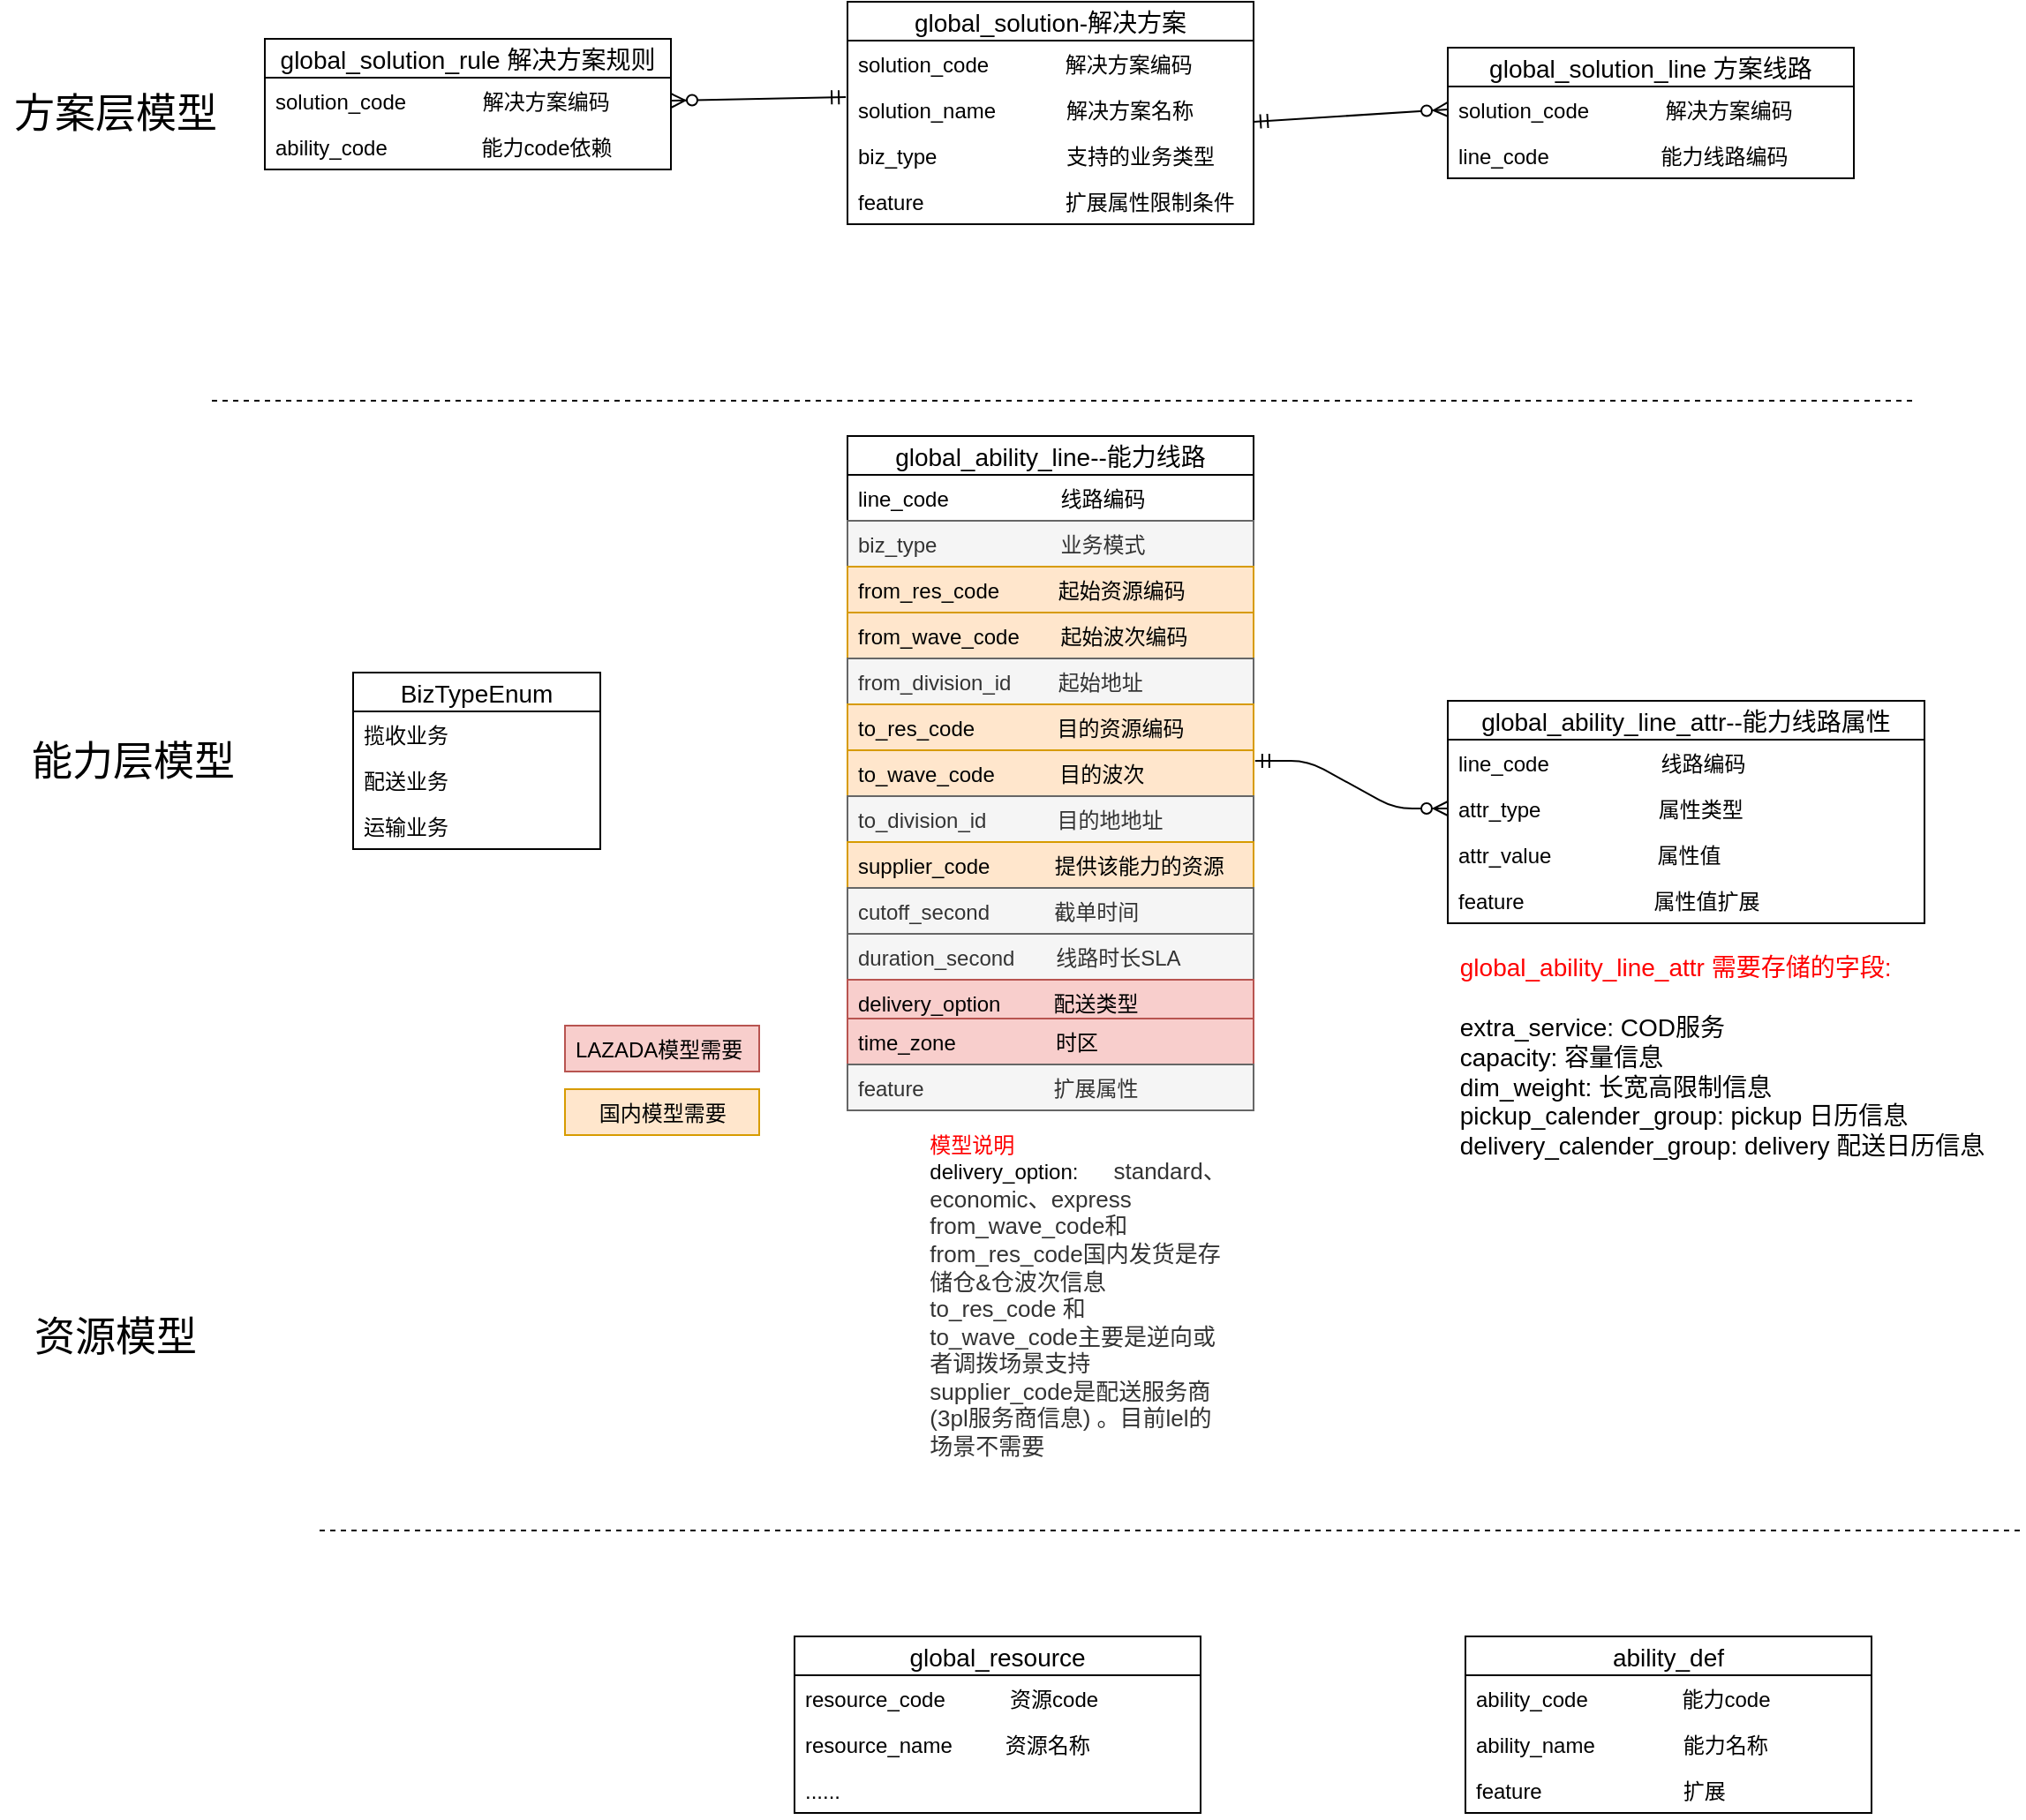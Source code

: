 <mxfile version="12.5.1" type="github">
  <diagram id="C5RBs43oDa-KdzZeNtuy" name="Page-1">
    <mxGraphModel dx="1753" dy="1740" grid="1" gridSize="10" guides="1" tooltips="1" connect="1" arrows="1" fold="1" page="1" pageScale="1" pageWidth="827" pageHeight="1169" math="0" shadow="0">
      <root>
        <mxCell id="WIyWlLk6GJQsqaUBKTNV-0"/>
        <mxCell id="WIyWlLk6GJQsqaUBKTNV-1" parent="WIyWlLk6GJQsqaUBKTNV-0"/>
        <mxCell id="9fP7N4kS7fGpAyiYnjO7-0" value="global_ability_line--能力线路" style="swimlane;fontStyle=0;childLayout=stackLayout;horizontal=1;startSize=22;horizontalStack=0;resizeParent=1;resizeParentMax=0;resizeLast=0;collapsible=1;marginBottom=0;swimlaneFillColor=#ffffff;align=center;fontSize=14;" parent="WIyWlLk6GJQsqaUBKTNV-1" vertex="1">
          <mxGeometry x="230" y="60" width="230" height="334" as="geometry"/>
        </mxCell>
        <mxCell id="9fP7N4kS7fGpAyiYnjO7-1" value="line_code                   线路编码" style="text;spacingLeft=4;spacingRight=4;overflow=hidden;rotatable=0;points=[[0,0.5],[1,0.5]];portConstraint=eastwest;fontSize=12;" parent="9fP7N4kS7fGpAyiYnjO7-0" vertex="1">
          <mxGeometry y="22" width="230" height="26" as="geometry"/>
        </mxCell>
        <mxCell id="9fP7N4kS7fGpAyiYnjO7-6" value="biz_type                     业务模式" style="text;spacingLeft=4;spacingRight=4;overflow=hidden;rotatable=0;points=[[0,0.5],[1,0.5]];portConstraint=eastwest;fontSize=12;perimeterSpacing=1;fillColor=#f5f5f5;strokeColor=#666666;fontColor=#333333;" parent="9fP7N4kS7fGpAyiYnjO7-0" vertex="1">
          <mxGeometry y="48" width="230" height="26" as="geometry"/>
        </mxCell>
        <mxCell id="9fP7N4kS7fGpAyiYnjO7-2" value="from_res_code          起始资源编码" style="text;spacingLeft=4;spacingRight=4;overflow=hidden;rotatable=0;points=[[0,0.5],[1,0.5]];portConstraint=eastwest;fontSize=12;fillColor=#ffe6cc;strokeColor=#d79b00;" parent="9fP7N4kS7fGpAyiYnjO7-0" vertex="1">
          <mxGeometry y="74" width="230" height="26" as="geometry"/>
        </mxCell>
        <mxCell id="9fP7N4kS7fGpAyiYnjO7-3" value="from_wave_code       起始波次编码" style="text;strokeColor=#d79b00;fillColor=#ffe6cc;spacingLeft=4;spacingRight=4;overflow=hidden;rotatable=0;points=[[0,0.5],[1,0.5]];portConstraint=eastwest;fontSize=12;" parent="9fP7N4kS7fGpAyiYnjO7-0" vertex="1">
          <mxGeometry y="100" width="230" height="26" as="geometry"/>
        </mxCell>
        <mxCell id="9fP7N4kS7fGpAyiYnjO7-4" value="from_division_id        起始地址" style="text;strokeColor=#666666;fillColor=#f5f5f5;spacingLeft=4;spacingRight=4;overflow=hidden;rotatable=0;points=[[0,0.5],[1,0.5]];portConstraint=eastwest;fontSize=12;fontColor=#333333;" parent="9fP7N4kS7fGpAyiYnjO7-0" vertex="1">
          <mxGeometry y="126" width="230" height="26" as="geometry"/>
        </mxCell>
        <mxCell id="9fP7N4kS7fGpAyiYnjO7-5" value="to_res_code              目的资源编码" style="text;strokeColor=#d79b00;fillColor=#ffe6cc;spacingLeft=4;spacingRight=4;overflow=hidden;rotatable=0;points=[[0,0.5],[1,0.5]];portConstraint=eastwest;fontSize=12;" parent="9fP7N4kS7fGpAyiYnjO7-0" vertex="1">
          <mxGeometry y="152" width="230" height="26" as="geometry"/>
        </mxCell>
        <mxCell id="9fP7N4kS7fGpAyiYnjO7-7" value="to_wave_code           目的波次" style="text;strokeColor=#d79b00;fillColor=#ffe6cc;spacingLeft=4;spacingRight=4;overflow=hidden;rotatable=0;points=[[0,0.5],[1,0.5]];portConstraint=eastwest;fontSize=12;" parent="9fP7N4kS7fGpAyiYnjO7-0" vertex="1">
          <mxGeometry y="178" width="230" height="26" as="geometry"/>
        </mxCell>
        <mxCell id="9fP7N4kS7fGpAyiYnjO7-8" value="to_division_id            目的地地址" style="text;strokeColor=#666666;fillColor=#f5f5f5;spacingLeft=4;spacingRight=4;overflow=hidden;rotatable=0;points=[[0,0.5],[1,0.5]];portConstraint=eastwest;fontSize=12;fontColor=#333333;" parent="9fP7N4kS7fGpAyiYnjO7-0" vertex="1">
          <mxGeometry y="204" width="230" height="26" as="geometry"/>
        </mxCell>
        <mxCell id="9fP7N4kS7fGpAyiYnjO7-10" value="supplier_code           提供该能力的资源" style="text;strokeColor=#d79b00;fillColor=#ffe6cc;spacingLeft=4;spacingRight=4;overflow=hidden;rotatable=0;points=[[0,0.5],[1,0.5]];portConstraint=eastwest;fontSize=12;" parent="9fP7N4kS7fGpAyiYnjO7-0" vertex="1">
          <mxGeometry y="230" width="230" height="26" as="geometry"/>
        </mxCell>
        <mxCell id="9fP7N4kS7fGpAyiYnjO7-9" value="cutoff_second           截单时间" style="text;strokeColor=#666666;fillColor=#f5f5f5;spacingLeft=4;spacingRight=4;overflow=hidden;rotatable=0;points=[[0,0.5],[1,0.5]];portConstraint=eastwest;fontSize=12;fontColor=#333333;" parent="9fP7N4kS7fGpAyiYnjO7-0" vertex="1">
          <mxGeometry y="256" width="230" height="26" as="geometry"/>
        </mxCell>
        <mxCell id="9fP7N4kS7fGpAyiYnjO7-11" value="duration_second       线路时长SLA" style="text;strokeColor=#666666;fillColor=#f5f5f5;spacingLeft=4;spacingRight=4;overflow=hidden;rotatable=0;points=[[0,0.5],[1,0.5]];portConstraint=eastwest;fontSize=12;fontColor=#333333;" parent="9fP7N4kS7fGpAyiYnjO7-0" vertex="1">
          <mxGeometry y="282" width="230" height="26" as="geometry"/>
        </mxCell>
        <mxCell id="ztJhW-txVgWMC0Fm-MHa-3" value="delivery_option         配送类型" style="text;strokeColor=#b85450;fillColor=#f8cecc;spacingLeft=4;spacingRight=4;overflow=hidden;rotatable=0;points=[[0,0.5],[1,0.5]];portConstraint=eastwest;fontSize=12;" vertex="1" parent="9fP7N4kS7fGpAyiYnjO7-0">
          <mxGeometry y="308" width="230" height="26" as="geometry"/>
        </mxCell>
        <mxCell id="9fP7N4kS7fGpAyiYnjO7-12" value="global_ability_line_attr--能力线路属性" style="swimlane;fontStyle=0;childLayout=stackLayout;horizontal=1;startSize=22;fillColor=none;horizontalStack=0;resizeParent=1;resizeParentMax=0;resizeLast=0;collapsible=1;marginBottom=0;swimlaneFillColor=#ffffff;align=center;fontSize=14;" parent="WIyWlLk6GJQsqaUBKTNV-1" vertex="1">
          <mxGeometry x="570" y="210" width="270" height="126" as="geometry"/>
        </mxCell>
        <mxCell id="9fP7N4kS7fGpAyiYnjO7-13" value="line_code                   线路编码" style="text;strokeColor=none;fillColor=none;spacingLeft=4;spacingRight=4;overflow=hidden;rotatable=0;points=[[0,0.5],[1,0.5]];portConstraint=eastwest;fontSize=12;" parent="9fP7N4kS7fGpAyiYnjO7-12" vertex="1">
          <mxGeometry y="22" width="270" height="26" as="geometry"/>
        </mxCell>
        <mxCell id="9fP7N4kS7fGpAyiYnjO7-14" value="attr_type                    属性类型" style="text;strokeColor=none;fillColor=none;spacingLeft=4;spacingRight=4;overflow=hidden;rotatable=0;points=[[0,0.5],[1,0.5]];portConstraint=eastwest;fontSize=12;" parent="9fP7N4kS7fGpAyiYnjO7-12" vertex="1">
          <mxGeometry y="48" width="270" height="26" as="geometry"/>
        </mxCell>
        <mxCell id="ztJhW-txVgWMC0Fm-MHa-0" value="attr_value                  属性值" style="text;strokeColor=none;fillColor=none;spacingLeft=4;spacingRight=4;overflow=hidden;rotatable=0;points=[[0,0.5],[1,0.5]];portConstraint=eastwest;fontSize=12;" vertex="1" parent="9fP7N4kS7fGpAyiYnjO7-12">
          <mxGeometry y="74" width="270" height="26" as="geometry"/>
        </mxCell>
        <mxCell id="9fP7N4kS7fGpAyiYnjO7-23" value="feature                      属性值扩展" style="text;strokeColor=none;fillColor=none;spacingLeft=4;spacingRight=4;overflow=hidden;rotatable=0;points=[[0,0.5],[1,0.5]];portConstraint=eastwest;fontSize=12;" parent="9fP7N4kS7fGpAyiYnjO7-12" vertex="1">
          <mxGeometry y="100" width="270" height="26" as="geometry"/>
        </mxCell>
        <mxCell id="9fP7N4kS7fGpAyiYnjO7-26" value="" style="edgeStyle=entityRelationEdgeStyle;fontSize=12;html=1;endArrow=ERzeroToMany;startArrow=ERmandOne;entryX=0;entryY=0.5;entryDx=0;entryDy=0;exitX=1.004;exitY=0.231;exitDx=0;exitDy=0;exitPerimeter=0;" parent="WIyWlLk6GJQsqaUBKTNV-1" source="9fP7N4kS7fGpAyiYnjO7-7" target="9fP7N4kS7fGpAyiYnjO7-14" edge="1">
          <mxGeometry width="100" height="100" relative="1" as="geometry">
            <mxPoint x="500" y="450" as="sourcePoint"/>
            <mxPoint x="600" y="350" as="targetPoint"/>
          </mxGeometry>
        </mxCell>
        <mxCell id="9fP7N4kS7fGpAyiYnjO7-35" value="BizTypeEnum" style="swimlane;fontStyle=0;childLayout=stackLayout;horizontal=1;startSize=22;fillColor=none;horizontalStack=0;resizeParent=1;resizeParentMax=0;resizeLast=0;collapsible=1;marginBottom=0;swimlaneFillColor=#ffffff;align=center;fontSize=14;" parent="WIyWlLk6GJQsqaUBKTNV-1" vertex="1">
          <mxGeometry x="-50" y="194" width="140" height="100" as="geometry"/>
        </mxCell>
        <mxCell id="9fP7N4kS7fGpAyiYnjO7-36" value="揽收业务" style="text;strokeColor=none;fillColor=none;spacingLeft=4;spacingRight=4;overflow=hidden;rotatable=0;points=[[0,0.5],[1,0.5]];portConstraint=eastwest;fontSize=12;" parent="9fP7N4kS7fGpAyiYnjO7-35" vertex="1">
          <mxGeometry y="22" width="140" height="26" as="geometry"/>
        </mxCell>
        <mxCell id="9fP7N4kS7fGpAyiYnjO7-37" value="配送业务" style="text;strokeColor=none;fillColor=none;spacingLeft=4;spacingRight=4;overflow=hidden;rotatable=0;points=[[0,0.5],[1,0.5]];portConstraint=eastwest;fontSize=12;" parent="9fP7N4kS7fGpAyiYnjO7-35" vertex="1">
          <mxGeometry y="48" width="140" height="26" as="geometry"/>
        </mxCell>
        <mxCell id="9fP7N4kS7fGpAyiYnjO7-38" value="运输业务" style="text;strokeColor=none;fillColor=none;spacingLeft=4;spacingRight=4;overflow=hidden;rotatable=0;points=[[0,0.5],[1,0.5]];portConstraint=eastwest;fontSize=12;" parent="9fP7N4kS7fGpAyiYnjO7-35" vertex="1">
          <mxGeometry y="74" width="140" height="26" as="geometry"/>
        </mxCell>
        <mxCell id="9fP7N4kS7fGpAyiYnjO7-41" value="ability_def" style="swimlane;fontStyle=0;childLayout=stackLayout;horizontal=1;startSize=22;fillColor=none;horizontalStack=0;resizeParent=1;resizeParentMax=0;resizeLast=0;collapsible=1;marginBottom=0;swimlaneFillColor=#ffffff;align=center;fontSize=14;" parent="WIyWlLk6GJQsqaUBKTNV-1" vertex="1">
          <mxGeometry x="580" y="740" width="230" height="100" as="geometry"/>
        </mxCell>
        <mxCell id="9fP7N4kS7fGpAyiYnjO7-42" value="ability_code                能力code" style="text;strokeColor=none;fillColor=none;spacingLeft=4;spacingRight=4;overflow=hidden;rotatable=0;points=[[0,0.5],[1,0.5]];portConstraint=eastwest;fontSize=12;" parent="9fP7N4kS7fGpAyiYnjO7-41" vertex="1">
          <mxGeometry y="22" width="230" height="26" as="geometry"/>
        </mxCell>
        <mxCell id="9fP7N4kS7fGpAyiYnjO7-43" value="ability_name               能力名称" style="text;strokeColor=none;fillColor=none;spacingLeft=4;spacingRight=4;overflow=hidden;rotatable=0;points=[[0,0.5],[1,0.5]];portConstraint=eastwest;fontSize=12;" parent="9fP7N4kS7fGpAyiYnjO7-41" vertex="1">
          <mxGeometry y="48" width="230" height="26" as="geometry"/>
        </mxCell>
        <mxCell id="9fP7N4kS7fGpAyiYnjO7-44" value="feature                        扩展" style="text;strokeColor=none;fillColor=none;spacingLeft=4;spacingRight=4;overflow=hidden;rotatable=0;points=[[0,0.5],[1,0.5]];portConstraint=eastwest;fontSize=12;" parent="9fP7N4kS7fGpAyiYnjO7-41" vertex="1">
          <mxGeometry y="74" width="230" height="26" as="geometry"/>
        </mxCell>
        <mxCell id="9fP7N4kS7fGpAyiYnjO7-48" value="global_resource" style="swimlane;fontStyle=0;childLayout=stackLayout;horizontal=1;startSize=22;fillColor=none;horizontalStack=0;resizeParent=1;resizeParentMax=0;resizeLast=0;collapsible=1;marginBottom=0;swimlaneFillColor=#ffffff;align=center;fontSize=14;" parent="WIyWlLk6GJQsqaUBKTNV-1" vertex="1">
          <mxGeometry x="200" y="740" width="230" height="100" as="geometry"/>
        </mxCell>
        <mxCell id="9fP7N4kS7fGpAyiYnjO7-49" value="resource_code           资源code" style="text;strokeColor=none;fillColor=none;spacingLeft=4;spacingRight=4;overflow=hidden;rotatable=0;points=[[0,0.5],[1,0.5]];portConstraint=eastwest;fontSize=12;" parent="9fP7N4kS7fGpAyiYnjO7-48" vertex="1">
          <mxGeometry y="22" width="230" height="26" as="geometry"/>
        </mxCell>
        <mxCell id="9fP7N4kS7fGpAyiYnjO7-50" value="resource_name         资源名称" style="text;strokeColor=none;fillColor=none;spacingLeft=4;spacingRight=4;overflow=hidden;rotatable=0;points=[[0,0.5],[1,0.5]];portConstraint=eastwest;fontSize=12;" parent="9fP7N4kS7fGpAyiYnjO7-48" vertex="1">
          <mxGeometry y="48" width="230" height="26" as="geometry"/>
        </mxCell>
        <mxCell id="9fP7N4kS7fGpAyiYnjO7-51" value="......                      " style="text;strokeColor=none;fillColor=none;spacingLeft=4;spacingRight=4;overflow=hidden;rotatable=0;points=[[0,0.5],[1,0.5]];portConstraint=eastwest;fontSize=12;" parent="9fP7N4kS7fGpAyiYnjO7-48" vertex="1">
          <mxGeometry y="74" width="230" height="26" as="geometry"/>
        </mxCell>
        <mxCell id="9fP7N4kS7fGpAyiYnjO7-56" value="" style="endArrow=none;dashed=1;html=1;" parent="WIyWlLk6GJQsqaUBKTNV-1" edge="1">
          <mxGeometry width="50" height="50" relative="1" as="geometry">
            <mxPoint x="-130" y="40" as="sourcePoint"/>
            <mxPoint x="834" y="40" as="targetPoint"/>
          </mxGeometry>
        </mxCell>
        <mxCell id="9fP7N4kS7fGpAyiYnjO7-57" value="&lt;font style=&quot;font-size: 23px&quot;&gt;资源模型&lt;/font&gt;" style="text;html=1;align=center;verticalAlign=middle;resizable=0;points=[];autosize=1;" parent="WIyWlLk6GJQsqaUBKTNV-1" vertex="1">
          <mxGeometry x="-240" y="560" width="110" height="20" as="geometry"/>
        </mxCell>
        <mxCell id="9fP7N4kS7fGpAyiYnjO7-58" value="&lt;font style=&quot;font-size: 23px&quot;&gt;能力层模型&lt;/font&gt;" style="text;html=1;align=center;verticalAlign=middle;resizable=0;points=[];autosize=1;" parent="WIyWlLk6GJQsqaUBKTNV-1" vertex="1">
          <mxGeometry x="-240" y="234" width="130" height="20" as="geometry"/>
        </mxCell>
        <mxCell id="9fP7N4kS7fGpAyiYnjO7-59" value="" style="endArrow=none;dashed=1;html=1;" parent="WIyWlLk6GJQsqaUBKTNV-1" edge="1">
          <mxGeometry width="50" height="50" relative="1" as="geometry">
            <mxPoint x="-69" y="680" as="sourcePoint"/>
            <mxPoint x="895" y="680" as="targetPoint"/>
          </mxGeometry>
        </mxCell>
        <mxCell id="9fP7N4kS7fGpAyiYnjO7-60" value="global_solution-解决方案" style="swimlane;fontStyle=0;childLayout=stackLayout;horizontal=1;startSize=22;fillColor=none;horizontalStack=0;resizeParent=1;resizeParentMax=0;resizeLast=0;collapsible=1;marginBottom=0;swimlaneFillColor=#ffffff;align=center;fontSize=14;" parent="WIyWlLk6GJQsqaUBKTNV-1" vertex="1">
          <mxGeometry x="230" y="-186" width="230" height="126" as="geometry"/>
        </mxCell>
        <mxCell id="9fP7N4kS7fGpAyiYnjO7-61" value="solution_code             解决方案编码" style="text;strokeColor=none;fillColor=none;spacingLeft=4;spacingRight=4;overflow=hidden;rotatable=0;points=[[0,0.5],[1,0.5]];portConstraint=eastwest;fontSize=12;" parent="9fP7N4kS7fGpAyiYnjO7-60" vertex="1">
          <mxGeometry y="22" width="230" height="26" as="geometry"/>
        </mxCell>
        <mxCell id="9fP7N4kS7fGpAyiYnjO7-62" value="solution_name            解决方案名称" style="text;strokeColor=none;fillColor=none;spacingLeft=4;spacingRight=4;overflow=hidden;rotatable=0;points=[[0,0.5],[1,0.5]];portConstraint=eastwest;fontSize=12;" parent="9fP7N4kS7fGpAyiYnjO7-60" vertex="1">
          <mxGeometry y="48" width="230" height="26" as="geometry"/>
        </mxCell>
        <mxCell id="9fP7N4kS7fGpAyiYnjO7-64" value="biz_type                      支持的业务类型" style="text;strokeColor=none;fillColor=none;spacingLeft=4;spacingRight=4;overflow=hidden;rotatable=0;points=[[0,0.5],[1,0.5]];portConstraint=eastwest;fontSize=12;" parent="9fP7N4kS7fGpAyiYnjO7-60" vertex="1">
          <mxGeometry y="74" width="230" height="26" as="geometry"/>
        </mxCell>
        <mxCell id="9fP7N4kS7fGpAyiYnjO7-63" value="feature                        扩展属性限制条件" style="text;strokeColor=none;fillColor=none;spacingLeft=4;spacingRight=4;overflow=hidden;rotatable=0;points=[[0,0.5],[1,0.5]];portConstraint=eastwest;fontSize=12;" parent="9fP7N4kS7fGpAyiYnjO7-60" vertex="1">
          <mxGeometry y="100" width="230" height="26" as="geometry"/>
        </mxCell>
        <mxCell id="9fP7N4kS7fGpAyiYnjO7-65" value="global_solution_line 方案线路" style="swimlane;fontStyle=0;childLayout=stackLayout;horizontal=1;startSize=22;fillColor=none;horizontalStack=0;resizeParent=1;resizeParentMax=0;resizeLast=0;collapsible=1;marginBottom=0;swimlaneFillColor=#ffffff;align=center;fontSize=14;" parent="WIyWlLk6GJQsqaUBKTNV-1" vertex="1">
          <mxGeometry x="570" y="-160" width="230" height="74" as="geometry"/>
        </mxCell>
        <mxCell id="9fP7N4kS7fGpAyiYnjO7-66" value="solution_code             解决方案编码" style="text;strokeColor=none;fillColor=none;spacingLeft=4;spacingRight=4;overflow=hidden;rotatable=0;points=[[0,0.5],[1,0.5]];portConstraint=eastwest;fontSize=12;" parent="9fP7N4kS7fGpAyiYnjO7-65" vertex="1">
          <mxGeometry y="22" width="230" height="26" as="geometry"/>
        </mxCell>
        <mxCell id="9fP7N4kS7fGpAyiYnjO7-67" value="line_code                   能力线路编码" style="text;strokeColor=none;fillColor=none;spacingLeft=4;spacingRight=4;overflow=hidden;rotatable=0;points=[[0,0.5],[1,0.5]];portConstraint=eastwest;fontSize=12;" parent="9fP7N4kS7fGpAyiYnjO7-65" vertex="1">
          <mxGeometry y="48" width="230" height="26" as="geometry"/>
        </mxCell>
        <mxCell id="9fP7N4kS7fGpAyiYnjO7-70" value="global_solution_rule 解决方案规则" style="swimlane;fontStyle=0;childLayout=stackLayout;horizontal=1;startSize=22;fillColor=none;horizontalStack=0;resizeParent=1;resizeParentMax=0;resizeLast=0;collapsible=1;marginBottom=0;swimlaneFillColor=#ffffff;align=center;fontSize=14;" parent="WIyWlLk6GJQsqaUBKTNV-1" vertex="1">
          <mxGeometry x="-100" y="-165" width="230" height="74" as="geometry"/>
        </mxCell>
        <mxCell id="9fP7N4kS7fGpAyiYnjO7-71" value="solution_code             解决方案编码" style="text;strokeColor=none;fillColor=none;spacingLeft=4;spacingRight=4;overflow=hidden;rotatable=0;points=[[0,0.5],[1,0.5]];portConstraint=eastwest;fontSize=12;" parent="9fP7N4kS7fGpAyiYnjO7-70" vertex="1">
          <mxGeometry y="22" width="230" height="26" as="geometry"/>
        </mxCell>
        <mxCell id="9fP7N4kS7fGpAyiYnjO7-73" value="ability_code                能力code依赖" style="text;strokeColor=none;fillColor=none;spacingLeft=4;spacingRight=4;overflow=hidden;rotatable=0;points=[[0,0.5],[1,0.5]];portConstraint=eastwest;fontSize=12;" parent="9fP7N4kS7fGpAyiYnjO7-70" vertex="1">
          <mxGeometry y="48" width="230" height="26" as="geometry"/>
        </mxCell>
        <mxCell id="9fP7N4kS7fGpAyiYnjO7-79" value="" style="endArrow=ERmandOne;html=1;rounded=0;entryX=-0.004;entryY=0.231;entryDx=0;entryDy=0;exitX=1;exitY=0.5;exitDx=0;exitDy=0;entryPerimeter=0;startArrow=ERzeroToMany;startFill=1;endFill=0;" parent="WIyWlLk6GJQsqaUBKTNV-1" source="9fP7N4kS7fGpAyiYnjO7-71" target="9fP7N4kS7fGpAyiYnjO7-62" edge="1">
          <mxGeometry relative="1" as="geometry">
            <mxPoint x="130" y="-123.5" as="sourcePoint"/>
            <mxPoint x="220" y="-123" as="targetPoint"/>
          </mxGeometry>
        </mxCell>
        <mxCell id="9fP7N4kS7fGpAyiYnjO7-82" value="" style="endArrow=ERzeroToMany;html=1;entryX=0;entryY=0.5;entryDx=0;entryDy=0;exitX=1;exitY=0.769;exitDx=0;exitDy=0;exitPerimeter=0;startArrow=ERmandOne;startFill=0;endFill=1;" parent="WIyWlLk6GJQsqaUBKTNV-1" source="9fP7N4kS7fGpAyiYnjO7-62" target="9fP7N4kS7fGpAyiYnjO7-66" edge="1">
          <mxGeometry width="50" height="50" relative="1" as="geometry">
            <mxPoint x="550" y="-190" as="sourcePoint"/>
            <mxPoint x="600" y="-240" as="targetPoint"/>
          </mxGeometry>
        </mxCell>
        <mxCell id="9fP7N4kS7fGpAyiYnjO7-83" value="&lt;font style=&quot;font-size: 23px&quot;&gt;方案层模型&lt;/font&gt;" style="text;html=1;align=center;verticalAlign=middle;resizable=0;points=[];autosize=1;" parent="WIyWlLk6GJQsqaUBKTNV-1" vertex="1">
          <mxGeometry x="-250" y="-133" width="130" height="20" as="geometry"/>
        </mxCell>
        <mxCell id="ztJhW-txVgWMC0Fm-MHa-5" value="time_zone                 时区" style="text;strokeColor=#b85450;fillColor=#f8cecc;spacingLeft=4;spacingRight=4;overflow=hidden;rotatable=0;points=[[0,0.5],[1,0.5]];portConstraint=eastwest;fontSize=12;" vertex="1" parent="WIyWlLk6GJQsqaUBKTNV-1">
          <mxGeometry x="230" y="390" width="230" height="26" as="geometry"/>
        </mxCell>
        <mxCell id="ztJhW-txVgWMC0Fm-MHa-6" value="feature                      扩展属性" style="text;strokeColor=#666666;fillColor=#f5f5f5;spacingLeft=4;spacingRight=4;overflow=hidden;rotatable=0;points=[[0,0.5],[1,0.5]];portConstraint=eastwest;fontSize=12;fontColor=#333333;" vertex="1" parent="WIyWlLk6GJQsqaUBKTNV-1">
          <mxGeometry x="230" y="416" width="230" height="26" as="geometry"/>
        </mxCell>
        <mxCell id="ztJhW-txVgWMC0Fm-MHa-7" value="LAZADA模型需要" style="text;strokeColor=#b85450;fillColor=#f8cecc;spacingLeft=4;spacingRight=4;overflow=hidden;rotatable=0;points=[[0,0.5],[1,0.5]];portConstraint=eastwest;fontSize=12;" vertex="1" parent="WIyWlLk6GJQsqaUBKTNV-1">
          <mxGeometry x="70" y="394" width="110" height="26" as="geometry"/>
        </mxCell>
        <mxCell id="ztJhW-txVgWMC0Fm-MHa-8" value="    国内模型需要" style="text;strokeColor=#d79b00;fillColor=#ffe6cc;spacingLeft=4;spacingRight=4;overflow=hidden;rotatable=0;points=[[0,0.5],[1,0.5]];portConstraint=eastwest;fontSize=12;" vertex="1" parent="WIyWlLk6GJQsqaUBKTNV-1">
          <mxGeometry x="70" y="430" width="110" height="26" as="geometry"/>
        </mxCell>
        <mxCell id="ztJhW-txVgWMC0Fm-MHa-9" value="&lt;div style=&quot;text-align: left&quot;&gt;&lt;span&gt;&lt;font color=&quot;#ff0000&quot;&gt;模型说明&lt;/font&gt;&lt;/span&gt;&lt;/div&gt;&lt;div style=&quot;text-align: left&quot;&gt;&lt;span&gt;delivery_option:&amp;nbsp; &amp;nbsp; &amp;nbsp;&amp;nbsp;&lt;/span&gt;&lt;span style=&quot;color: rgb(51 , 51 , 51) ; font-family: &amp;#34;arialmt&amp;#34; , &amp;#34;arial&amp;#34; ; font-size: 13px ; white-space: normal&quot;&gt;standard、&lt;/span&gt;&lt;span style=&quot;color: rgb(51 , 51 , 51) ; font-family: &amp;#34;arialmt&amp;#34; , &amp;#34;arial&amp;#34; ; font-size: 13px ; white-space: normal&quot;&gt;economic、&lt;/span&gt;&lt;span style=&quot;color: rgb(51 , 51 , 51) ; font-family: &amp;#34;arialmt&amp;#34; , &amp;#34;arial&amp;#34; ; font-size: 13px ; white-space: normal&quot;&gt;express&lt;/span&gt;&lt;/div&gt;&lt;span style=&quot;color: rgb(51 , 51 , 51) ; font-family: &amp;#34;arialmt&amp;#34; , &amp;#34;arial&amp;#34; ; font-size: 13px ; white-space: normal&quot;&gt;&lt;div style=&quot;text-align: left&quot;&gt;&lt;span&gt;from_wave_code和from_res_code国内发货是存储仓&amp;amp;仓波次信息&lt;/span&gt;&lt;/div&gt;&lt;div style=&quot;text-align: left&quot;&gt;to_res_code 和to_wave_code主要是逆向或者调拨场景支持&lt;/div&gt;&lt;div style=&quot;text-align: left&quot;&gt;supplier_code是配送服务商(3pl服务商信息) 。目前lel的场景不需要&lt;/div&gt;&lt;div style=&quot;text-align: left&quot;&gt;&lt;span&gt;&lt;br&gt;&lt;/span&gt;&lt;/div&gt;&lt;/span&gt;" style="text;html=1;align=center;verticalAlign=middle;resizable=0;points=[];autosize=1;" vertex="1" parent="WIyWlLk6GJQsqaUBKTNV-1">
          <mxGeometry x="160" y="510" width="400" height="90" as="geometry"/>
        </mxCell>
        <mxCell id="ztJhW-txVgWMC0Fm-MHa-10" value="&lt;div style=&quot;text-align: left&quot;&gt;&lt;span style=&quot;font-size: 14px&quot;&gt;&lt;font color=&quot;#ff0000&quot;&gt;global_ability_line_attr 需要存储的字段:&lt;/font&gt;&lt;/span&gt;&lt;/div&gt;&lt;div style=&quot;text-align: left&quot;&gt;&lt;span style=&quot;font-size: 14px&quot;&gt;&lt;br&gt;&lt;/span&gt;&lt;/div&gt;&lt;div style=&quot;text-align: left&quot;&gt;&lt;span style=&quot;font-size: 14px&quot;&gt;extra_service: COD服务&lt;/span&gt;&lt;/div&gt;&lt;span style=&quot;font-size: 14px&quot;&gt;&lt;div style=&quot;text-align: left&quot;&gt;&lt;span&gt;capacity: 容量信息&lt;/span&gt;&lt;/div&gt;&lt;/span&gt;&lt;span style=&quot;font-size: 14px&quot;&gt;&lt;div style=&quot;text-align: left&quot;&gt;&lt;span&gt;dim_weight: 长宽高限制信息&lt;/span&gt;&lt;/div&gt;&lt;div style=&quot;text-align: left&quot;&gt;&lt;span&gt;pickup_calender_group: pickup 日历信息&lt;/span&gt;&lt;/div&gt;&lt;div style=&quot;text-align: left&quot;&gt;&lt;span&gt;delivery_calender_group: delivery 配送日历信息&lt;/span&gt;&lt;/div&gt;&lt;/span&gt;&lt;span style=&quot;font-size: 14px&quot;&gt;&lt;br&gt;&lt;/span&gt;&lt;div id=&quot;u1490&quot; class=&quot;ax_default&quot; style=&quot;font-family: &amp;#34;arialmt&amp;#34; , &amp;#34;arial&amp;#34; ; font-size: 13px ; color: rgb(51 , 51 , 51) ; line-height: normal ; border-width: 0px ; position: absolute ; left: 963px ; top: 0px ; width: 107px ; height: 35px ; white-space: normal&quot;&gt;&lt;div id=&quot;u1490_text&quot; class=&quot;text &quot; style=&quot;border-width: 0px ; position: absolute ; left: 2px ; top: 10px ; width: 103px ; overflow-wrap: break-word&quot;&gt;&lt;p style=&quot;margin: 0px&quot;&gt;&lt;br&gt;&lt;/p&gt;&lt;/div&gt;&lt;/div&gt;&lt;div id=&quot;u1491&quot; class=&quot;ax_default&quot; style=&quot;font-family: &amp;#34;arialmt&amp;#34; , &amp;#34;arial&amp;#34; ; font-size: 13px ; color: rgb(51 , 51 , 51) ; line-height: normal ; border-width: 0px ; position: absolute ; left: 1070px ; top: 0px ; width: 107px ; height: 35px ; white-space: normal&quot;&gt;&lt;/div&gt;" style="text;html=1;align=center;verticalAlign=middle;resizable=0;points=[];autosize=1;" vertex="1" parent="WIyWlLk6GJQsqaUBKTNV-1">
          <mxGeometry x="570" y="360" width="310" height="120" as="geometry"/>
        </mxCell>
      </root>
    </mxGraphModel>
  </diagram>
</mxfile>
